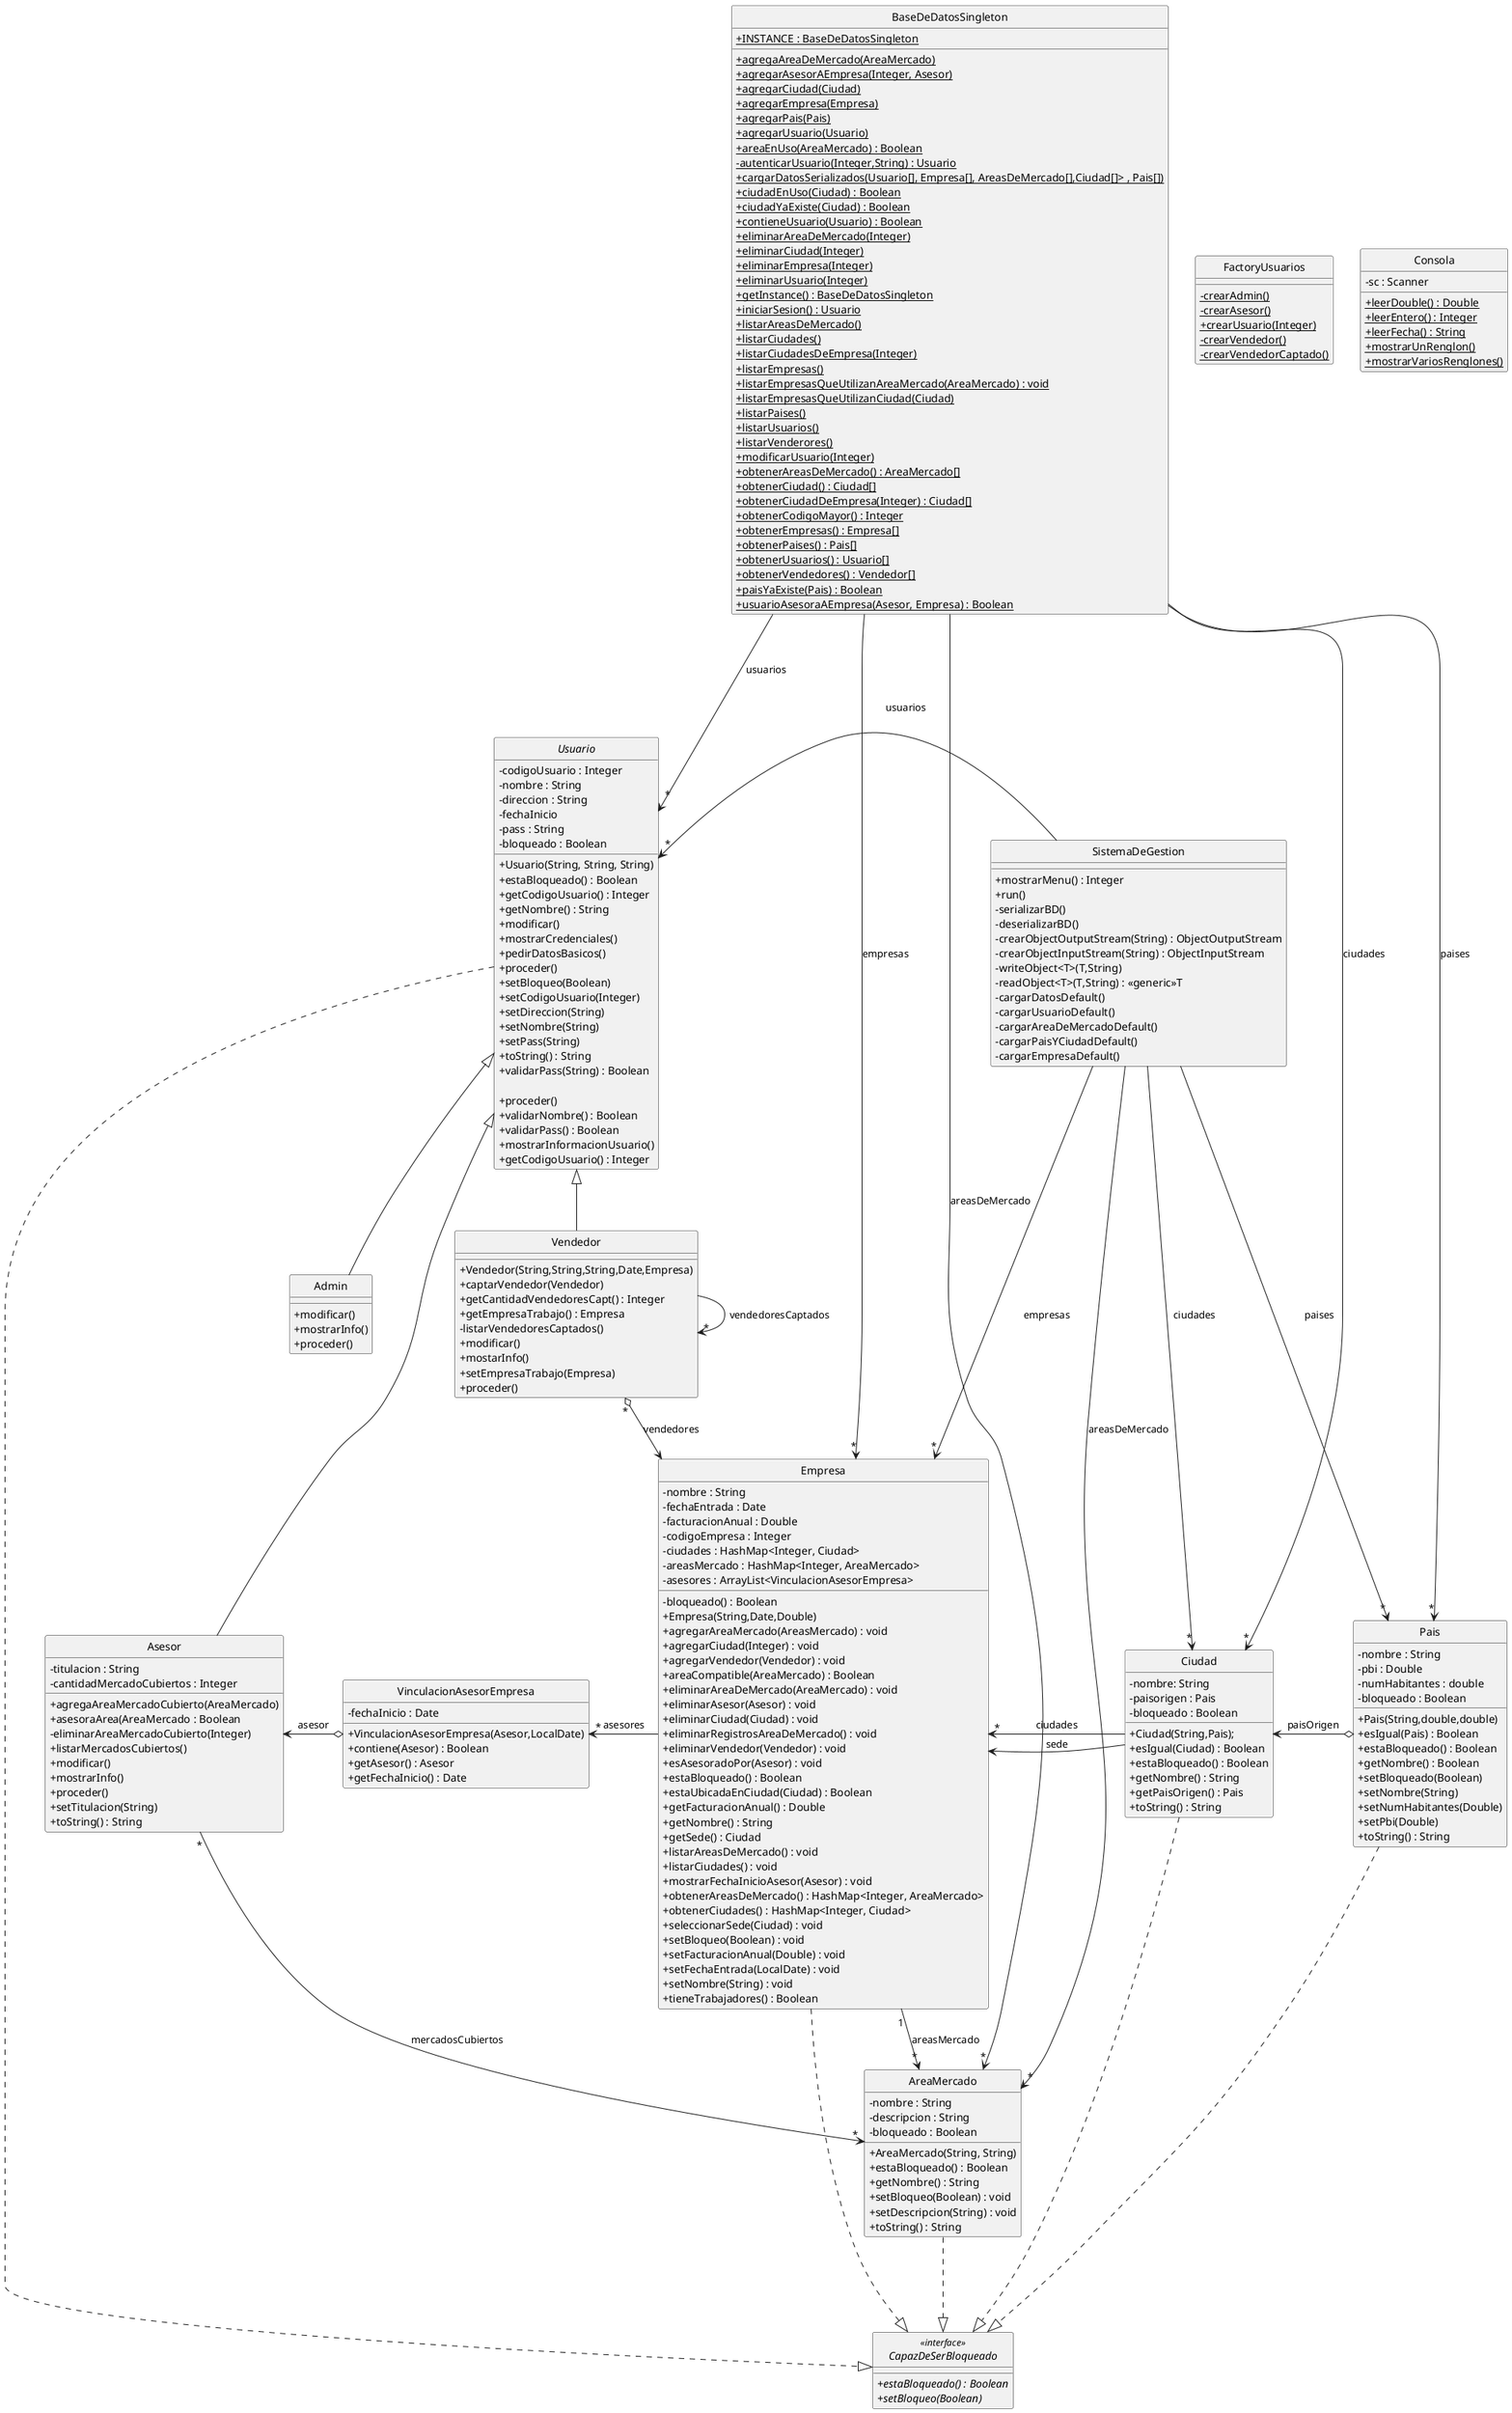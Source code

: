 @startuml
hide circle
skinparam classAttributeIconSize 0
skinparam backgroundColor transparent
skinparam monochrome true
skinparam shadowing false

abstract Usuario{
    -codigoUsuario : Integer
    -nombre : String
    -direccion : String
    -fechaInicio
    -pass : String
    -bloqueado : Boolean

    + Usuario(String, String, String)
    + estaBloqueado() : Boolean
    + getCodigoUsuario() : Integer
    + getNombre() : String
    + modificar()
    + mostrarCredenciales()
    + pedirDatosBasicos()
    + proceder()
    + setBloqueo(Boolean)
    + setCodigoUsuario(Integer)
    + setDireccion(String)
    + setNombre(String)
    + setPass(String)
    + toString() : String
    + validarPass(String) : Boolean

    +proceder()
    +validarNombre() : Boolean
    +validarPass() : Boolean
    +mostrarInformacionUsuario()
    +getCodigoUsuario() : Integer
}

class Vendedor extends Usuario{

    +Vendedor(String,String,String,Date,Empresa)
    +captarVendedor(Vendedor)
    +getCantidadVendedoresCapt() : Integer
    +getEmpresaTrabajo() : Empresa
    -listarVendedoresCaptados()
    +modificar()
    +mostarInfo()
    +setEmpresaTrabajo(Empresa)
    +proceder()
}

class Empresa{
    -nombre : String
    -fechaEntrada : Date
    -facturacionAnual : Double
    -codigoEmpresa : Integer
    -bloqueado() : Boolean
    -ciudades : HashMap<Integer, Ciudad>
    -areasMercado : HashMap<Integer, AreaMercado>
    -asesores : ArrayList<VinculacionAsesorEmpresa>

    +Empresa(String,Date,Double)
    +agregarAreaMercado(AreasMercado) : void
    +agregarCiudad(Integer) : void
    +agregarVendedor(Vendedor) : void
    +areaCompatible(AreaMercado) : Boolean
    +eliminarAreaDeMercado(AreaMercado) : void
    +eliminarAsesor(Asesor) : void
    +eliminarCiudad(Ciudad) : void
    +eliminarRegistrosAreaDeMercado() : void
    +eliminarVendedor(Vendedor) : void
    +esAsesoradoPor(Asesor) : void
    +estaBloqueado() : Boolean
    +estaUbicadaEnCiudad(Ciudad) : Boolean
    +getFacturacionAnual() : Double
    +getNombre() : String
    +getSede() : Ciudad
    +listarAreasDeMercado() : void
    +listarCiudades() : void
    +mostrarFechaInicioAsesor(Asesor) : void
    +obtenerAreasDeMercado() : HashMap<Integer, AreaMercado>
    +obtenerCiudades() : HashMap<Integer, Ciudad>
    +seleccionarSede(Ciudad) : void
    +setBloqueo(Boolean) : void
    +setFacturacionAnual(Double) : void
    +setFechaEntrada(LocalDate) : void
    +setNombre(String) : void
    +tieneTrabajadores() : Boolean
}

class AreaMercado {
    -nombre : String
    -descripcion : String
    -bloqueado : Boolean

    +AreaMercado(String, String)
    +estaBloqueado() : Boolean
    +getNombre() : String
    +setBloqueo(Boolean) : void
    +setDescripcion(String) : void
    +toString() : String
}

class Asesor extends Usuario{
    -titulacion : String
    -cantidadMercadoCubiertos : Integer

    +agregaAreaMercadoCubierto(AreaMercado)
    +asesoraArea(AreaMercado : Boolean
    -eliminarAreaMercadoCubierto(Integer)
    +listarMercadosCubiertos()
    +modificar()
    +mostrarInfo()
    +proceder()
    +setTitulacion(String)
    +toString() : String
}

class VinculacionAsesorEmpresa{
    -fechaInicio : Date

    +VinculacionAsesorEmpresa(Asesor,LocalDate)
    +contiene(Asesor) : Boolean
    +getAsesor() : Asesor
    +getFechaInicio() : Date
}

class Admin extends Usuario{
    +modificar()
    +mostrarInfo()
    +proceder()
}

class Pais{
    -nombre : String
    -pbi : Double
    -numHabitantes : double
    -bloqueado : Boolean

    +Pais(String,double,double)
    +esIgual(Pais) : Boolean
    +estaBloqueado() : Boolean
    +getNombre() : Boolean
    +setBloqueado(Boolean)
    +setNombre(String)
    +setNumHabitantes(Double)
    +setPbi(Double)
    +toString() : String
}
class FactoryUsuarios{
 {static} -crearAdmin()
 {static} -crearAsesor()
 {static} +crearUsuario(Integer)
 {static} -crearVendedor()
 {static} -crearVendedorCaptado()
}
class Consola{
    - sc : Scanner

    {static} +leerDouble() : Double
    {static} +leerEntero() : Integer
    {static} +leerFecha() : String
    {static} +mostrarUnRenglon()
    {static} +mostrarVariosRenglones()
}

class Ciudad{
    -nombre: String
    -paisorigen : Pais
    -bloqueado : Boolean
    +Ciudad(String,Pais);
    +esIgual(Ciudad) : Boolean
    +estaBloqueado() : Boolean
    +getNombre() : String
    +getPaisOrigen() : Pais
    +toString() : String
}

class BaseDeDatosSingleton{
    + {static} INSTANCE : BaseDeDatosSingleton

    + {static} agregaAreaDeMercado(AreaMercado)
    + {static} agregarAsesorAEmpresa(Integer, Asesor)
    + {static} agregarCiudad(Ciudad)
    + {static} agregarEmpresa(Empresa)
    + {static} agregarPais(Pais)
    + {static} agregarUsuario(Usuario)
    + {static} areaEnUso(AreaMercado) : Boolean
    - {static} autenticarUsuario(Integer,String) : Usuario
    + {static} cargarDatosSerializados(Usuario[], Empresa[], AreasDeMercado[],Ciudad[]> , Pais[])
    + {static} ciudadEnUso(Ciudad) : Boolean
    + {static} ciudadYaExiste(Ciudad) : Boolean
    + {static} contieneUsuario(Usuario) : Boolean
    + {static} eliminarAreaDeMercado(Integer)
    + {static} eliminarCiudad(Integer)
    + {static} eliminarEmpresa(Integer)
    + {static} eliminarUsuario(Integer)
    + {static} getInstance() : BaseDeDatosSingleton
    + {static} iniciarSesion() : Usuario
    + {static} listarAreasDeMercado()
    + {static} listarCiudades()
    + {static} listarCiudadesDeEmpresa(Integer)
    + {static} listarEmpresas()
    + {static} listarEmpresasQueUtilizanAreaMercado(AreaMercado) : void
    + {static} listarEmpresasQueUtilizanCiudad(Ciudad)
    + {static} listarPaises()
    + {static} listarUsuarios()
    + {static} listarVenderores()
    + {static} modificarUsuario(Integer)
    + {static} obtenerAreasDeMercado() : AreaMercado[]
    + {static} obtenerCiudad() : Ciudad[]
    + {static} obtenerCiudadDeEmpresa(Integer) : Ciudad[]
    + {static} obtenerCodigoMayor() : Integer
    + {static} obtenerEmpresas() : Empresa[]
    + {static} obtenerPaises() : Pais[]
    + {static} obtenerUsuarios() : Usuario[]
    + {static} obtenerVendedores() : Vendedor[]
    + {static} paisYaExiste(Pais) : Boolean
    + {static} usuarioAsesoraAEmpresa(Asesor, Empresa) : Boolean

}

interface CapazDeSerBloqueado <<interface>>{
    +{abstract} estaBloqueado() : Boolean
    +{abstract} setBloqueo(Boolean)
}


class SistemaDeGestion{
    +mostrarMenu() : Integer
    +run()
    -serializarBD()
    -deserializarBD()
    -crearObjectOutputStream(String) : ObjectOutputStream
    -crearObjectInputStream(String) : ObjectInputStream
    -writeObject<T>(T,String)
    -readObject<T>(T,String) : <<generic>>T
    -cargarDatosDefault()
    -cargarUsuarioDefault()
    -cargarAreaDeMercadoDefault()
    -cargarPaisYCiudadDefault()
    -cargarEmpresaDefault()
}

Vendedor "*" o--> Empresa : vendedores
Vendedor -> "*" Vendedor : vendedoresCaptados

Empresa "1"--> "*" AreaMercado : areasMercado

VinculacionAsesorEmpresa "*" <- Empresa: asesores
Ciudad <-o Pais : paisOrigen
Ciudad -> "*" Empresa : ciudades
Empresa <- Ciudad : sede
Asesor "*" --> "*" AreaMercado : mercadosCubiertos
Asesor <-o VinculacionAsesorEmpresa : asesor

Usuario -.|> CapazDeSerBloqueado
Empresa -.|> CapazDeSerBloqueado
AreaMercado --.|> CapazDeSerBloqueado
Ciudad -.|> CapazDeSerBloqueado
Pais -.|> CapazDeSerBloqueado

BaseDeDatosSingleton ---> "*" Usuario : usuarios
BaseDeDatosSingleton --> "*" Empresa : empresas
BaseDeDatosSingleton --> "*" AreaMercado : areasDeMercado
BaseDeDatosSingleton --> "*" Pais : paises
BaseDeDatosSingleton --> "*" Ciudad : ciudades

SistemaDeGestion -> "*" Usuario : usuarios
SistemaDeGestion -> "*" Empresa : empresas
SistemaDeGestion -> "*" AreaMercado : areasDeMercado
SistemaDeGestion -> "*" Pais : paises
SistemaDeGestion -> "*" Ciudad : ciudades

@enduml